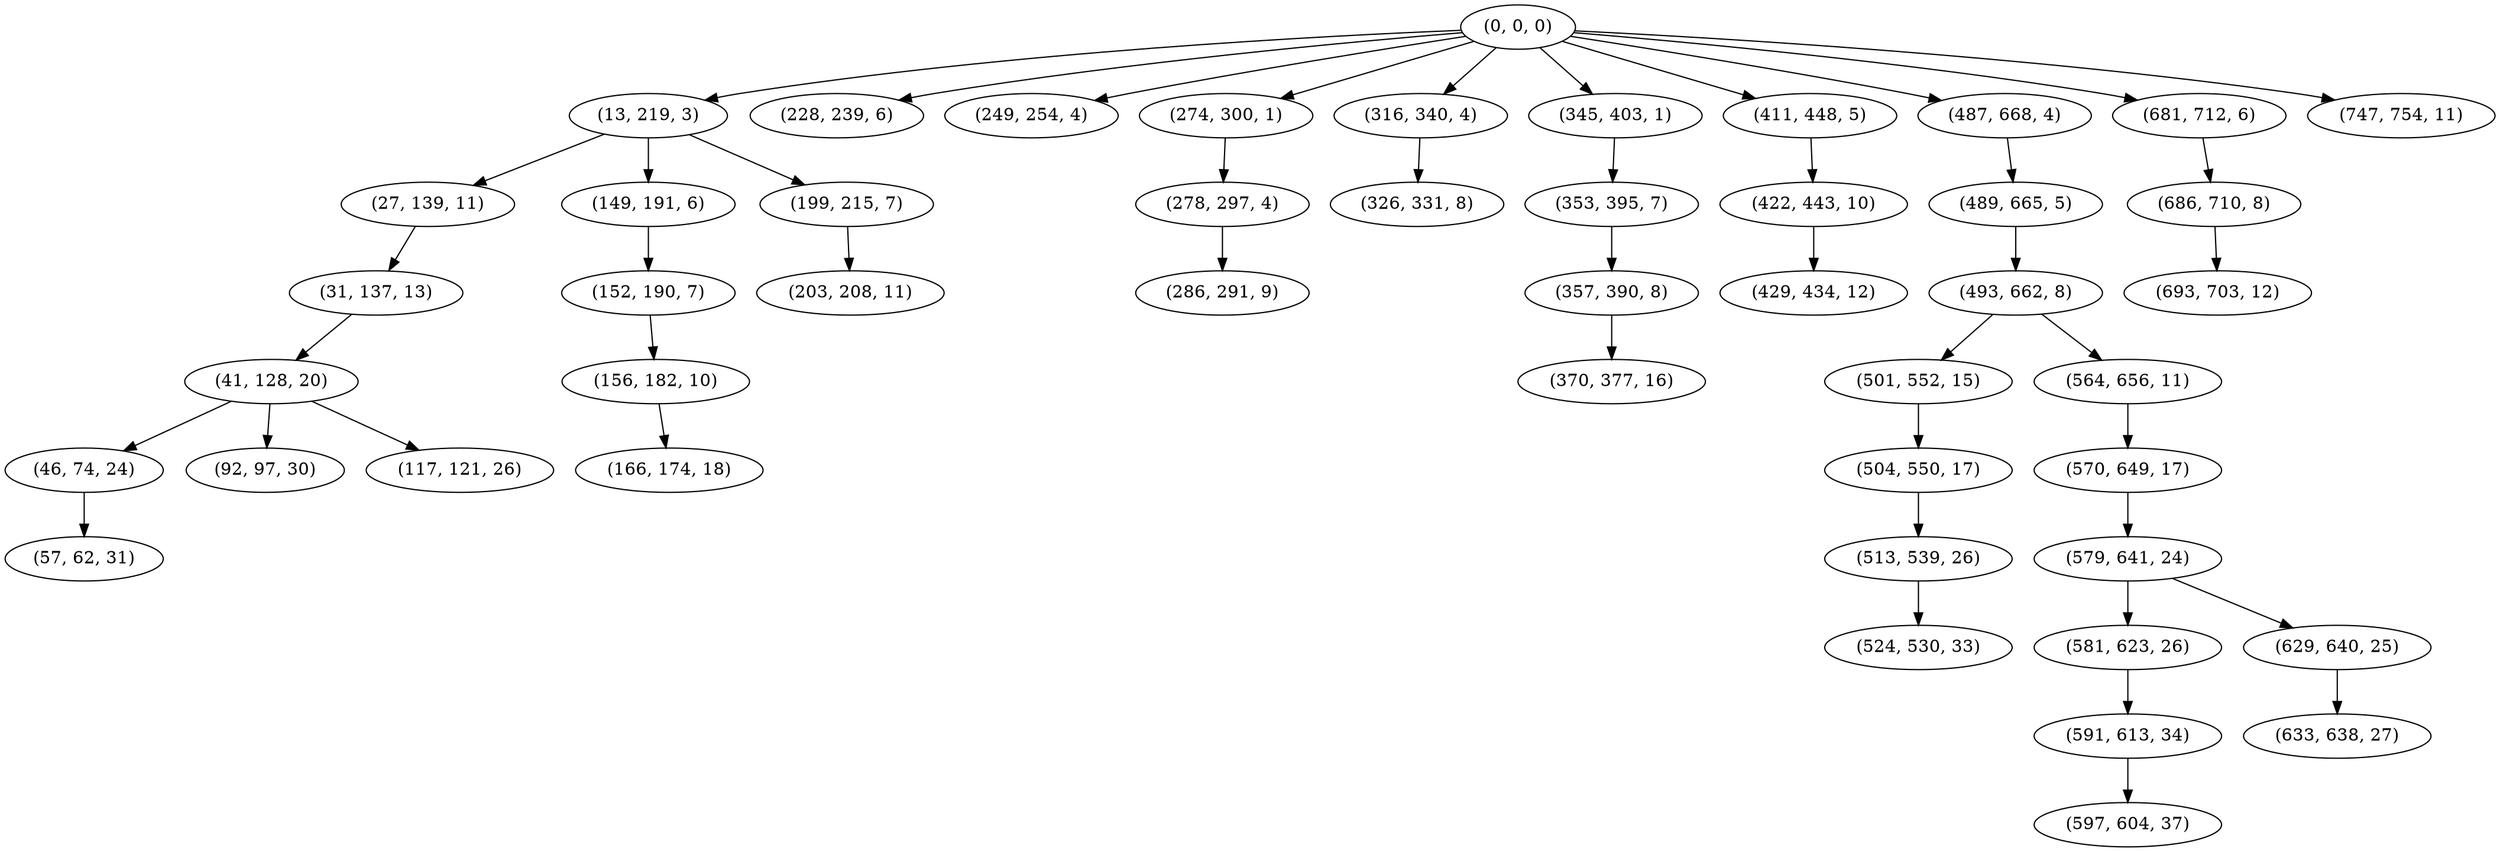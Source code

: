 digraph tree {
    "(0, 0, 0)";
    "(13, 219, 3)";
    "(27, 139, 11)";
    "(31, 137, 13)";
    "(41, 128, 20)";
    "(46, 74, 24)";
    "(57, 62, 31)";
    "(92, 97, 30)";
    "(117, 121, 26)";
    "(149, 191, 6)";
    "(152, 190, 7)";
    "(156, 182, 10)";
    "(166, 174, 18)";
    "(199, 215, 7)";
    "(203, 208, 11)";
    "(228, 239, 6)";
    "(249, 254, 4)";
    "(274, 300, 1)";
    "(278, 297, 4)";
    "(286, 291, 9)";
    "(316, 340, 4)";
    "(326, 331, 8)";
    "(345, 403, 1)";
    "(353, 395, 7)";
    "(357, 390, 8)";
    "(370, 377, 16)";
    "(411, 448, 5)";
    "(422, 443, 10)";
    "(429, 434, 12)";
    "(487, 668, 4)";
    "(489, 665, 5)";
    "(493, 662, 8)";
    "(501, 552, 15)";
    "(504, 550, 17)";
    "(513, 539, 26)";
    "(524, 530, 33)";
    "(564, 656, 11)";
    "(570, 649, 17)";
    "(579, 641, 24)";
    "(581, 623, 26)";
    "(591, 613, 34)";
    "(597, 604, 37)";
    "(629, 640, 25)";
    "(633, 638, 27)";
    "(681, 712, 6)";
    "(686, 710, 8)";
    "(693, 703, 12)";
    "(747, 754, 11)";
    "(0, 0, 0)" -> "(13, 219, 3)";
    "(0, 0, 0)" -> "(228, 239, 6)";
    "(0, 0, 0)" -> "(249, 254, 4)";
    "(0, 0, 0)" -> "(274, 300, 1)";
    "(0, 0, 0)" -> "(316, 340, 4)";
    "(0, 0, 0)" -> "(345, 403, 1)";
    "(0, 0, 0)" -> "(411, 448, 5)";
    "(0, 0, 0)" -> "(487, 668, 4)";
    "(0, 0, 0)" -> "(681, 712, 6)";
    "(0, 0, 0)" -> "(747, 754, 11)";
    "(13, 219, 3)" -> "(27, 139, 11)";
    "(13, 219, 3)" -> "(149, 191, 6)";
    "(13, 219, 3)" -> "(199, 215, 7)";
    "(27, 139, 11)" -> "(31, 137, 13)";
    "(31, 137, 13)" -> "(41, 128, 20)";
    "(41, 128, 20)" -> "(46, 74, 24)";
    "(41, 128, 20)" -> "(92, 97, 30)";
    "(41, 128, 20)" -> "(117, 121, 26)";
    "(46, 74, 24)" -> "(57, 62, 31)";
    "(149, 191, 6)" -> "(152, 190, 7)";
    "(152, 190, 7)" -> "(156, 182, 10)";
    "(156, 182, 10)" -> "(166, 174, 18)";
    "(199, 215, 7)" -> "(203, 208, 11)";
    "(274, 300, 1)" -> "(278, 297, 4)";
    "(278, 297, 4)" -> "(286, 291, 9)";
    "(316, 340, 4)" -> "(326, 331, 8)";
    "(345, 403, 1)" -> "(353, 395, 7)";
    "(353, 395, 7)" -> "(357, 390, 8)";
    "(357, 390, 8)" -> "(370, 377, 16)";
    "(411, 448, 5)" -> "(422, 443, 10)";
    "(422, 443, 10)" -> "(429, 434, 12)";
    "(487, 668, 4)" -> "(489, 665, 5)";
    "(489, 665, 5)" -> "(493, 662, 8)";
    "(493, 662, 8)" -> "(501, 552, 15)";
    "(493, 662, 8)" -> "(564, 656, 11)";
    "(501, 552, 15)" -> "(504, 550, 17)";
    "(504, 550, 17)" -> "(513, 539, 26)";
    "(513, 539, 26)" -> "(524, 530, 33)";
    "(564, 656, 11)" -> "(570, 649, 17)";
    "(570, 649, 17)" -> "(579, 641, 24)";
    "(579, 641, 24)" -> "(581, 623, 26)";
    "(579, 641, 24)" -> "(629, 640, 25)";
    "(581, 623, 26)" -> "(591, 613, 34)";
    "(591, 613, 34)" -> "(597, 604, 37)";
    "(629, 640, 25)" -> "(633, 638, 27)";
    "(681, 712, 6)" -> "(686, 710, 8)";
    "(686, 710, 8)" -> "(693, 703, 12)";
}
